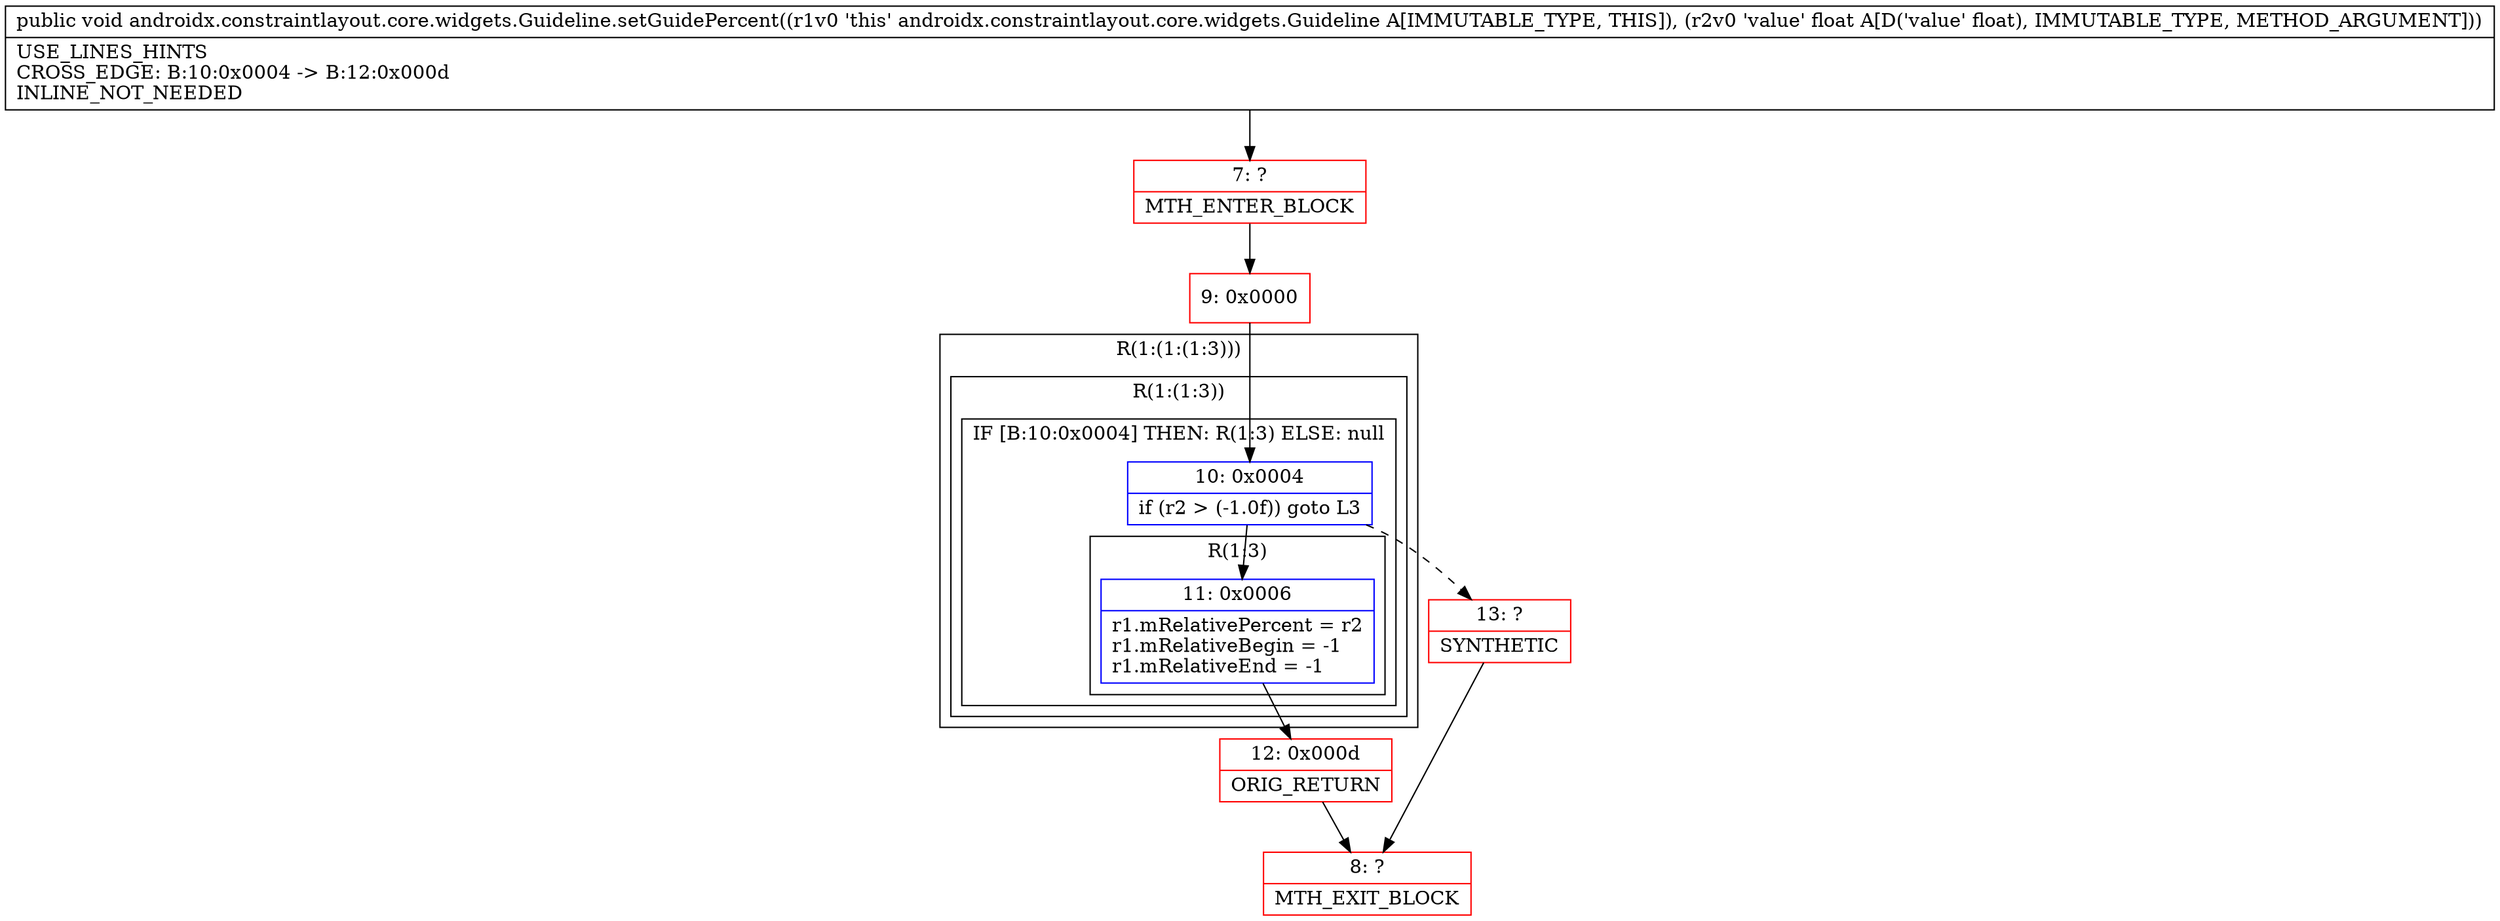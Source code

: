 digraph "CFG forandroidx.constraintlayout.core.widgets.Guideline.setGuidePercent(F)V" {
subgraph cluster_Region_1232779016 {
label = "R(1:(1:(1:3)))";
node [shape=record,color=blue];
subgraph cluster_Region_930343355 {
label = "R(1:(1:3))";
node [shape=record,color=blue];
subgraph cluster_IfRegion_1396450652 {
label = "IF [B:10:0x0004] THEN: R(1:3) ELSE: null";
node [shape=record,color=blue];
Node_10 [shape=record,label="{10\:\ 0x0004|if (r2 \> (\-1.0f)) goto L3\l}"];
subgraph cluster_Region_209297761 {
label = "R(1:3)";
node [shape=record,color=blue];
Node_11 [shape=record,label="{11\:\ 0x0006|r1.mRelativePercent = r2\lr1.mRelativeBegin = \-1\lr1.mRelativeEnd = \-1\l}"];
}
}
}
}
Node_7 [shape=record,color=red,label="{7\:\ ?|MTH_ENTER_BLOCK\l}"];
Node_9 [shape=record,color=red,label="{9\:\ 0x0000}"];
Node_12 [shape=record,color=red,label="{12\:\ 0x000d|ORIG_RETURN\l}"];
Node_8 [shape=record,color=red,label="{8\:\ ?|MTH_EXIT_BLOCK\l}"];
Node_13 [shape=record,color=red,label="{13\:\ ?|SYNTHETIC\l}"];
MethodNode[shape=record,label="{public void androidx.constraintlayout.core.widgets.Guideline.setGuidePercent((r1v0 'this' androidx.constraintlayout.core.widgets.Guideline A[IMMUTABLE_TYPE, THIS]), (r2v0 'value' float A[D('value' float), IMMUTABLE_TYPE, METHOD_ARGUMENT]))  | USE_LINES_HINTS\lCROSS_EDGE: B:10:0x0004 \-\> B:12:0x000d\lINLINE_NOT_NEEDED\l}"];
MethodNode -> Node_7;Node_10 -> Node_11;
Node_10 -> Node_13[style=dashed];
Node_11 -> Node_12;
Node_7 -> Node_9;
Node_9 -> Node_10;
Node_12 -> Node_8;
Node_13 -> Node_8;
}


